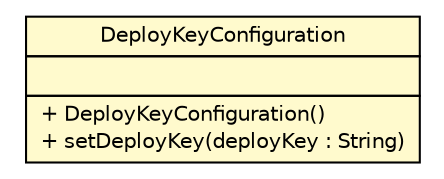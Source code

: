 #!/usr/local/bin/dot
#
# Class diagram 
# Generated by UMLGraph version R5_6-24-gf6e263 (http://www.umlgraph.org/)
#

digraph G {
	edge [fontname="Helvetica",fontsize=10,labelfontname="Helvetica",labelfontsize=10];
	node [fontname="Helvetica",fontsize=10,shape=plaintext];
	nodesep=0.25;
	ranksep=0.5;
	// com.yirendai.oss.environment.configserver.ConfigServer.DeployKeyConfiguration
	c294 [label=<<table title="com.yirendai.oss.environment.configserver.ConfigServer.DeployKeyConfiguration" border="0" cellborder="1" cellspacing="0" cellpadding="2" port="p" bgcolor="lemonChiffon" href="./ConfigServer.DeployKeyConfiguration.html">
		<tr><td><table border="0" cellspacing="0" cellpadding="1">
<tr><td align="center" balign="center"> DeployKeyConfiguration </td></tr>
		</table></td></tr>
		<tr><td><table border="0" cellspacing="0" cellpadding="1">
<tr><td align="left" balign="left">  </td></tr>
		</table></td></tr>
		<tr><td><table border="0" cellspacing="0" cellpadding="1">
<tr><td align="left" balign="left"> + DeployKeyConfiguration() </td></tr>
<tr><td align="left" balign="left"> + setDeployKey(deployKey : String) </td></tr>
		</table></td></tr>
		</table>>, URL="./ConfigServer.DeployKeyConfiguration.html", fontname="Helvetica", fontcolor="black", fontsize=10.0];
}

